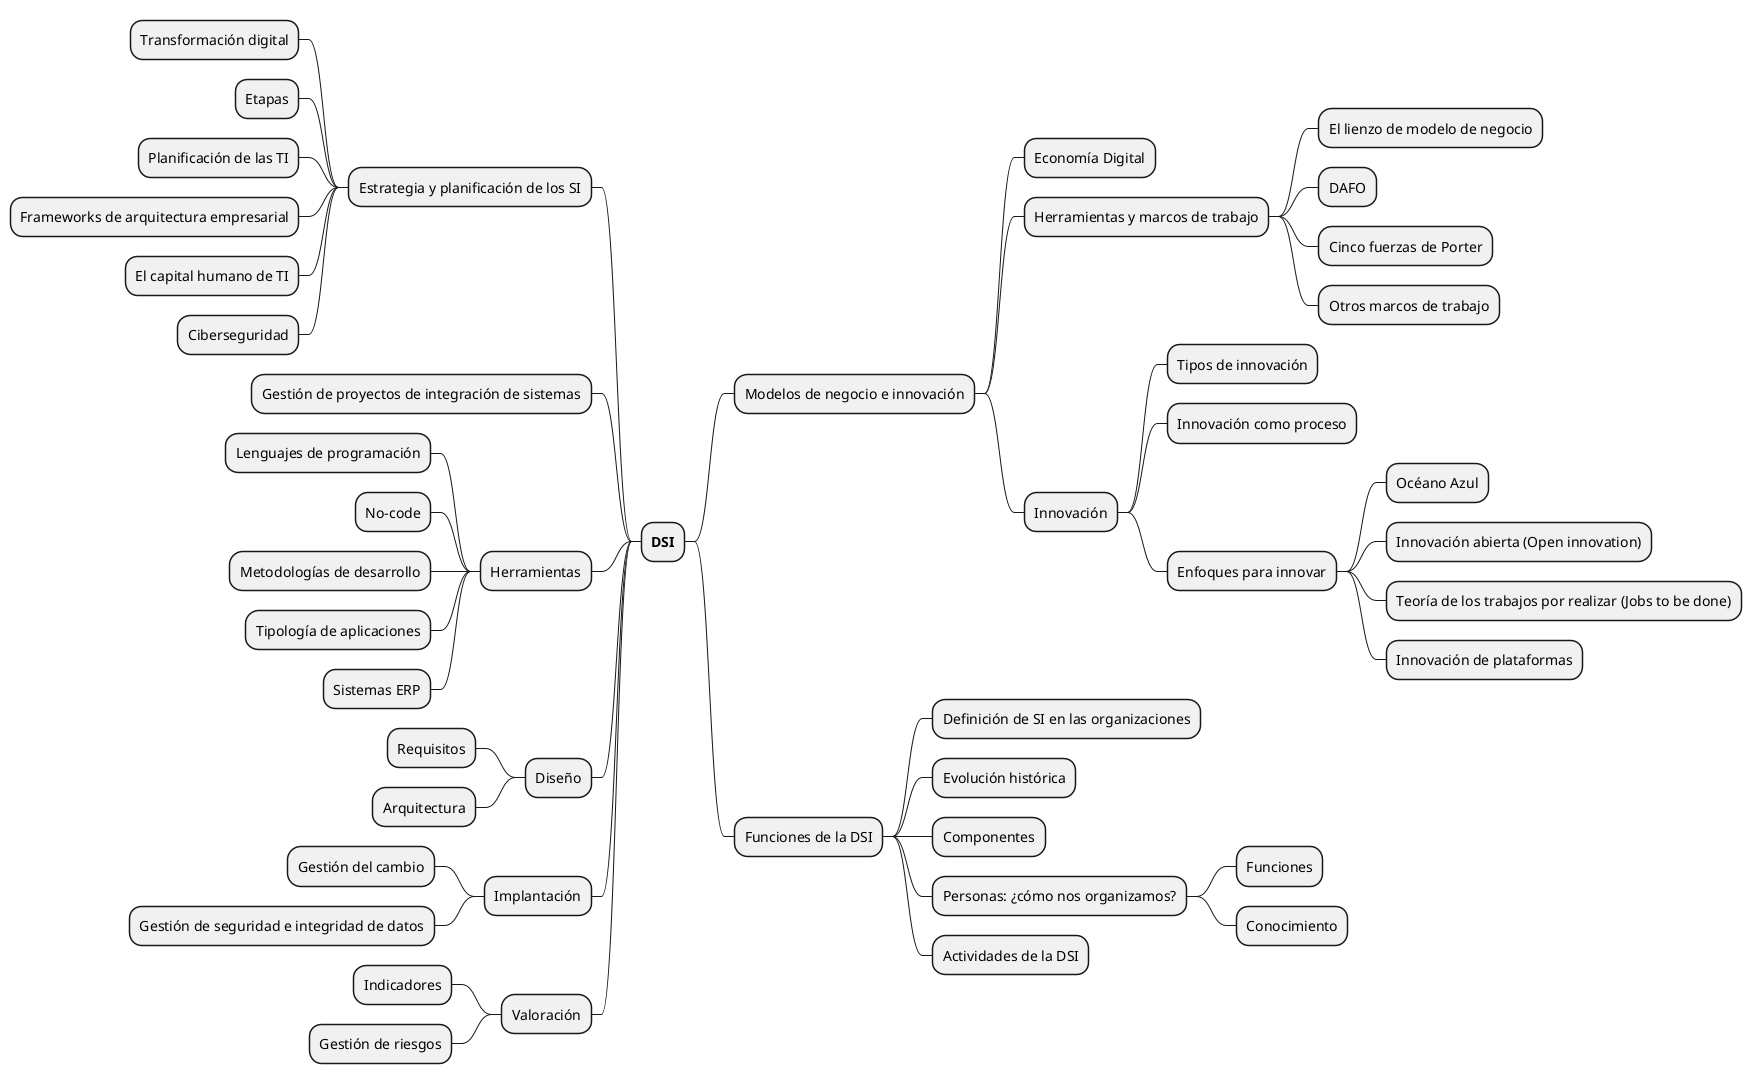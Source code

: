 @startmindmap

+ <b>DSI</b>
++ Modelos de negocio e innovación
+++ Economía Digital
+++ Herramientas y marcos de trabajo
++++ El lienzo de modelo de negocio
++++ DAFO
++++ Cinco fuerzas de Porter
++++ Otros marcos de trabajo
+++ Innovación
++++ Tipos de innovación
++++ Innovación como proceso
++++ Enfoques para innovar
+++++ Océano Azul
+++++ Innovación abierta (Open innovation)
+++++ Teoría de los trabajos por realizar (Jobs to be done)
+++++ Innovación de plataformas
++ Funciones de la DSI
+++ Definición de SI en las organizaciones
+++ Evolución histórica
+++ Componentes
+++ Personas: ¿cómo nos organizamos?
++++ Funciones
++++ Conocimiento
+++ Actividades de la DSI
+- Estrategia y planificación de los SI
+-- Transformación digital
+-- Etapas
+-- Planificación de las TI
+-- Frameworks de arquitectura empresarial
+-- El capital humano de TI
+-- Ciberseguridad
+- Gestión de proyectos de integración de sistemas
+- Herramientas
+-- Lenguajes de programación
+-- No-code
+-- Metodologías de desarrollo
+-- Tipología de aplicaciones
+-- Sistemas ERP
+- Diseño
+-- Requisitos
+-- Arquitectura
+- Implantación
+-- Gestión del cambio
+-- Gestión de seguridad e integridad de datos
+- Valoración
+-- Indicadores
+-- Gestión de riesgos

@endmindmap